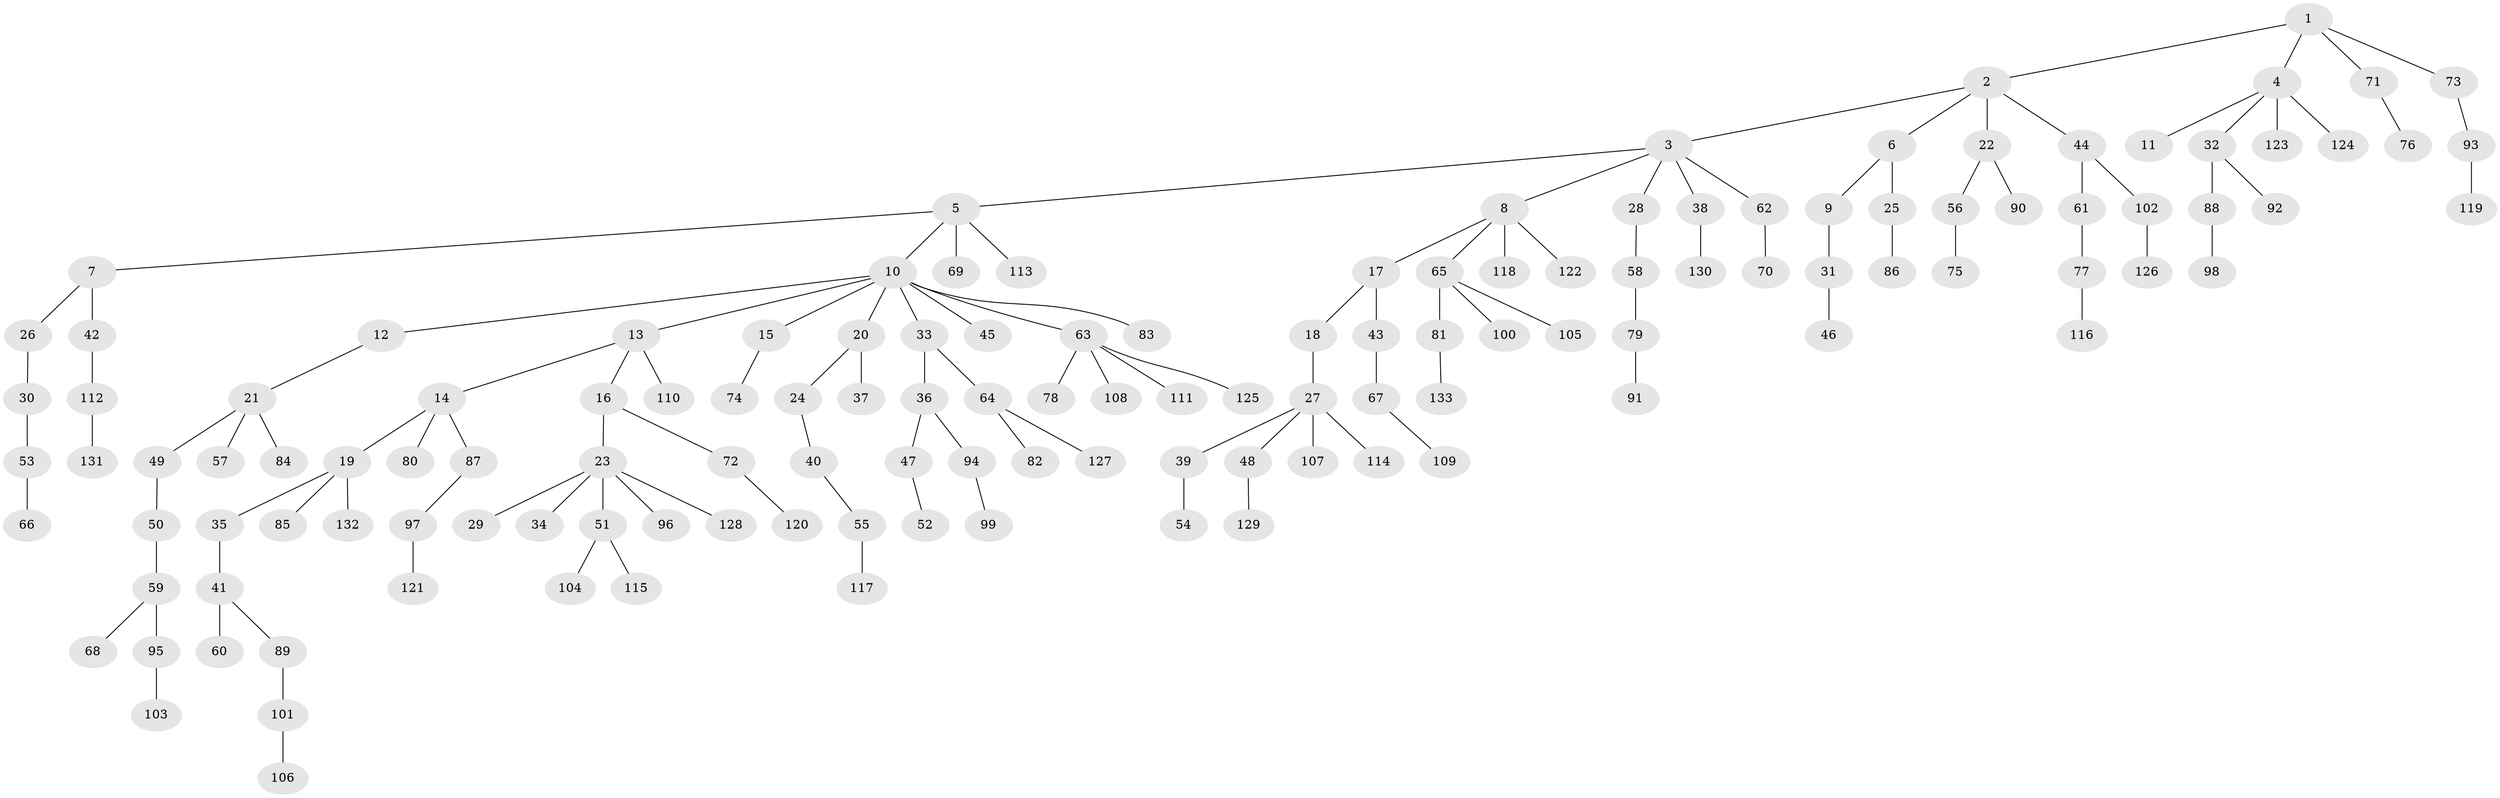 // Generated by graph-tools (version 1.1) at 2025/50/03/09/25 03:50:17]
// undirected, 133 vertices, 132 edges
graph export_dot {
graph [start="1"]
  node [color=gray90,style=filled];
  1;
  2;
  3;
  4;
  5;
  6;
  7;
  8;
  9;
  10;
  11;
  12;
  13;
  14;
  15;
  16;
  17;
  18;
  19;
  20;
  21;
  22;
  23;
  24;
  25;
  26;
  27;
  28;
  29;
  30;
  31;
  32;
  33;
  34;
  35;
  36;
  37;
  38;
  39;
  40;
  41;
  42;
  43;
  44;
  45;
  46;
  47;
  48;
  49;
  50;
  51;
  52;
  53;
  54;
  55;
  56;
  57;
  58;
  59;
  60;
  61;
  62;
  63;
  64;
  65;
  66;
  67;
  68;
  69;
  70;
  71;
  72;
  73;
  74;
  75;
  76;
  77;
  78;
  79;
  80;
  81;
  82;
  83;
  84;
  85;
  86;
  87;
  88;
  89;
  90;
  91;
  92;
  93;
  94;
  95;
  96;
  97;
  98;
  99;
  100;
  101;
  102;
  103;
  104;
  105;
  106;
  107;
  108;
  109;
  110;
  111;
  112;
  113;
  114;
  115;
  116;
  117;
  118;
  119;
  120;
  121;
  122;
  123;
  124;
  125;
  126;
  127;
  128;
  129;
  130;
  131;
  132;
  133;
  1 -- 2;
  1 -- 4;
  1 -- 71;
  1 -- 73;
  2 -- 3;
  2 -- 6;
  2 -- 22;
  2 -- 44;
  3 -- 5;
  3 -- 8;
  3 -- 28;
  3 -- 38;
  3 -- 62;
  4 -- 11;
  4 -- 32;
  4 -- 123;
  4 -- 124;
  5 -- 7;
  5 -- 10;
  5 -- 69;
  5 -- 113;
  6 -- 9;
  6 -- 25;
  7 -- 26;
  7 -- 42;
  8 -- 17;
  8 -- 65;
  8 -- 118;
  8 -- 122;
  9 -- 31;
  10 -- 12;
  10 -- 13;
  10 -- 15;
  10 -- 20;
  10 -- 33;
  10 -- 45;
  10 -- 63;
  10 -- 83;
  12 -- 21;
  13 -- 14;
  13 -- 16;
  13 -- 110;
  14 -- 19;
  14 -- 80;
  14 -- 87;
  15 -- 74;
  16 -- 23;
  16 -- 72;
  17 -- 18;
  17 -- 43;
  18 -- 27;
  19 -- 35;
  19 -- 85;
  19 -- 132;
  20 -- 24;
  20 -- 37;
  21 -- 49;
  21 -- 57;
  21 -- 84;
  22 -- 56;
  22 -- 90;
  23 -- 29;
  23 -- 34;
  23 -- 51;
  23 -- 96;
  23 -- 128;
  24 -- 40;
  25 -- 86;
  26 -- 30;
  27 -- 39;
  27 -- 48;
  27 -- 107;
  27 -- 114;
  28 -- 58;
  30 -- 53;
  31 -- 46;
  32 -- 88;
  32 -- 92;
  33 -- 36;
  33 -- 64;
  35 -- 41;
  36 -- 47;
  36 -- 94;
  38 -- 130;
  39 -- 54;
  40 -- 55;
  41 -- 60;
  41 -- 89;
  42 -- 112;
  43 -- 67;
  44 -- 61;
  44 -- 102;
  47 -- 52;
  48 -- 129;
  49 -- 50;
  50 -- 59;
  51 -- 104;
  51 -- 115;
  53 -- 66;
  55 -- 117;
  56 -- 75;
  58 -- 79;
  59 -- 68;
  59 -- 95;
  61 -- 77;
  62 -- 70;
  63 -- 78;
  63 -- 108;
  63 -- 111;
  63 -- 125;
  64 -- 82;
  64 -- 127;
  65 -- 81;
  65 -- 100;
  65 -- 105;
  67 -- 109;
  71 -- 76;
  72 -- 120;
  73 -- 93;
  77 -- 116;
  79 -- 91;
  81 -- 133;
  87 -- 97;
  88 -- 98;
  89 -- 101;
  93 -- 119;
  94 -- 99;
  95 -- 103;
  97 -- 121;
  101 -- 106;
  102 -- 126;
  112 -- 131;
}
